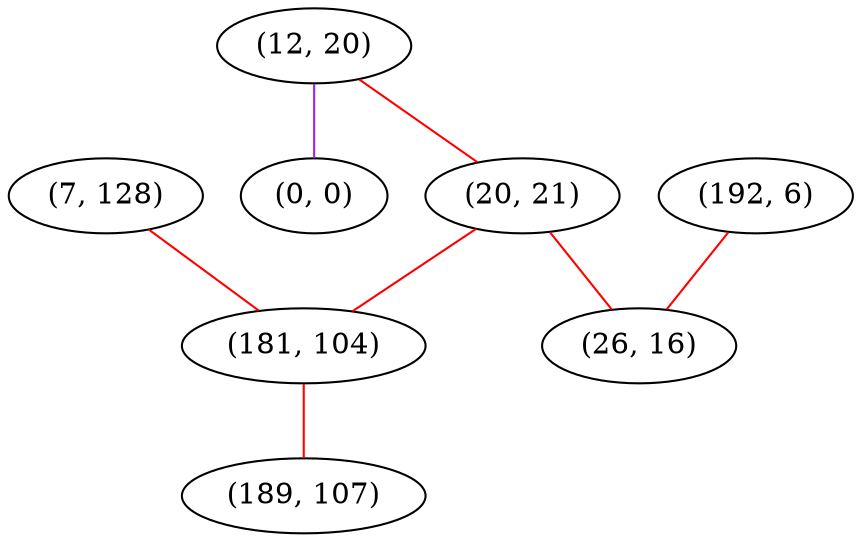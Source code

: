 graph "" {
"(12, 20)";
"(7, 128)";
"(20, 21)";
"(181, 104)";
"(189, 107)";
"(192, 6)";
"(0, 0)";
"(26, 16)";
"(12, 20)" -- "(20, 21)"  [color=red, key=0, weight=1];
"(12, 20)" -- "(0, 0)"  [color=purple, key=0, weight=4];
"(7, 128)" -- "(181, 104)"  [color=red, key=0, weight=1];
"(20, 21)" -- "(26, 16)"  [color=red, key=0, weight=1];
"(20, 21)" -- "(181, 104)"  [color=red, key=0, weight=1];
"(181, 104)" -- "(189, 107)"  [color=red, key=0, weight=1];
"(192, 6)" -- "(26, 16)"  [color=red, key=0, weight=1];
}
